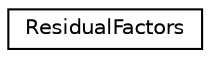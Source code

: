 digraph "Graphical Class Hierarchy"
{
 // LATEX_PDF_SIZE
  edge [fontname="Helvetica",fontsize="10",labelfontname="Helvetica",labelfontsize="10"];
  node [fontname="Helvetica",fontsize="10",shape=record];
  rankdir="LR";
  Node0 [label="ResidualFactors",height=0.2,width=0.4,color="black", fillcolor="white", style="filled",URL="$classResidualFactors.html",tooltip=" "];
}
